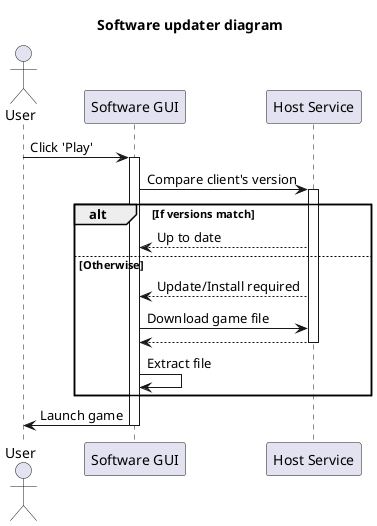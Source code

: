 @startuml

title "Software updater diagram"

actor User
participant "Software GUI" as ClientApp
participant "Host Service" as Database

User -> ClientApp++: Click 'Play'
ClientApp -> Database++: Compare client's version
alt If versions match
    ClientApp <-- Database: Up to date
else Otherwise
    ClientApp <-- Database: Update/Install required
    ClientApp -> Database: Download game file
    ClientApp <-- Database--

    ClientApp -> ClientApp: Extract file
end
User <- ClientApp--: Launch game


@enduml
